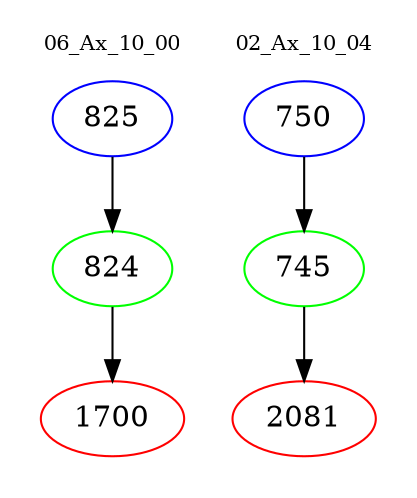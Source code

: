 digraph{
subgraph cluster_0 {
color = white
label = "06_Ax_10_00";
fontsize=10;
T0_825 [label="825", color="blue"]
T0_825 -> T0_824 [color="black"]
T0_824 [label="824", color="green"]
T0_824 -> T0_1700 [color="black"]
T0_1700 [label="1700", color="red"]
}
subgraph cluster_1 {
color = white
label = "02_Ax_10_04";
fontsize=10;
T1_750 [label="750", color="blue"]
T1_750 -> T1_745 [color="black"]
T1_745 [label="745", color="green"]
T1_745 -> T1_2081 [color="black"]
T1_2081 [label="2081", color="red"]
}
}
